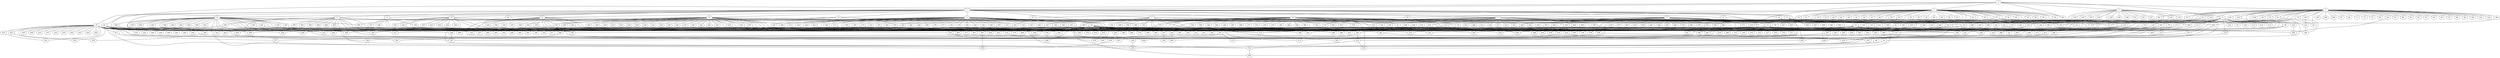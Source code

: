 
graph graphname {
    0 -- 1
0 -- 2
0 -- 3
0 -- 4
0 -- 5
0 -- 465
0 -- 46
0 -- 218
1 -- 6
1 -- 7
1 -- 8
1 -- 9
1 -- 10
1 -- 11
1 -- 12
1 -- 13
1 -- 14
1 -- 15
1 -- 16
1 -- 17
1 -- 18
1 -- 19
1 -- 20
1 -- 21
1 -- 22
1 -- 23
1 -- 24
1 -- 25
1 -- 26
1 -- 386
2 -- 27
2 -- 28
2 -- 29
2 -- 30
2 -- 31
2 -- 32
2 -- 33
2 -- 34
2 -- 35
2 -- 36
2 -- 37
2 -- 38
2 -- 39
2 -- 40
2 -- 41
2 -- 42
2 -- 43
2 -- 44
2 -- 45
2 -- 46
2 -- 47
2 -- 48
2 -- 49
2 -- 50
2 -- 51
2 -- 52
2 -- 53
2 -- 54
2 -- 55
2 -- 56
2 -- 57
2 -- 58
2 -- 59
2 -- 60
2 -- 61
2 -- 62
2 -- 63
2 -- 64
2 -- 65
2 -- 209
2 -- 316
2 -- 143
3 -- 66
3 -- 67
3 -- 68
3 -- 69
3 -- 70
3 -- 71
3 -- 72
3 -- 73
3 -- 74
3 -- 75
3 -- 76
3 -- 77
3 -- 78
3 -- 79
3 -- 80
3 -- 81
3 -- 82
3 -- 83
3 -- 84
3 -- 85
3 -- 86
3 -- 87
3 -- 88
3 -- 89
3 -- 90
3 -- 91
3 -- 92
3 -- 93
3 -- 94
3 -- 95
3 -- 96
3 -- 97
3 -- 98
3 -- 99
3 -- 100
3 -- 101
3 -- 102
3 -- 103
3 -- 104
3 -- 105
3 -- 106
3 -- 107
3 -- 108
3 -- 109
4 -- 110
4 -- 111
4 -- 112
4 -- 113
4 -- 114
4 -- 115
4 -- 116
4 -- 117
4 -- 118
4 -- 119
4 -- 120
4 -- 121
4 -- 122
4 -- 123
4 -- 124
5 -- 128
5 -- 130
5 -- 131
5 -- 132
5 -- 133
5 -- 134
5 -- 129
5 -- 136
5 -- 137
5 -- 138
5 -- 135
5 -- 139
5 -- 125
5 -- 126
5 -- 127
5 -- 330
6 -- 140
6 -- 141
6 -- 142
6 -- 143
6 -- 144
6 -- 145
6 -- 146
6 -- 147
6 -- 148
6 -- 149
6 -- 150
6 -- 151
6 -- 152
6 -- 153
6 -- 154
6 -- 155
6 -- 156
6 -- 157
6 -- 158
6 -- 159
6 -- 160
6 -- 161
6 -- 162
6 -- 163
6 -- 164
6 -- 165
6 -- 166
6 -- 167
6 -- 168
6 -- 169
6 -- 170
6 -- 171
6 -- 172
6 -- 173
6 -- 174
6 -- 175
6 -- 176
6 -- 177
6 -- 178
6 -- 179
6 -- 180
6 -- 181
6 -- 182
6 -- 183
6 -- 184
7 -- 192
7 -- 194
7 -- 195
7 -- 193
7 -- 185
7 -- 186
7 -- 187
7 -- 188
7 -- 189
7 -- 190
7 -- 191
7 -- 31
7 -- 379
8 -- 196
8 -- 197
8 -- 198
8 -- 199
8 -- 471
9 -- 200
9 -- 201
9 -- 202
9 -- 203
9 -- 204
9 -- 205
9 -- 206
9 -- 207
9 -- 208
9 -- 209
9 -- 210
9 -- 211
9 -- 212
9 -- 213
9 -- 214
9 -- 215
9 -- 216
9 -- 217
9 -- 218
9 -- 219
9 -- 220
9 -- 225
9 -- 193
9 -- 74
9 -- 28
9 -- 147
10 -- 221
10 -- 222
10 -- 223
10 -- 224
10 -- 225
10 -- 226
10 -- 227
10 -- 228
10 -- 229
10 -- 230
10 -- 231
10 -- 232
10 -- 233
10 -- 234
10 -- 235
10 -- 236
10 -- 237
10 -- 238
10 -- 239
10 -- 240
10 -- 241
10 -- 242
10 -- 243
10 -- 244
10 -- 245
10 -- 246
10 -- 247
10 -- 248
10 -- 249
10 -- 250
10 -- 251
10 -- 252
10 -- 253
10 -- 254
11 -- 256
11 -- 258
11 -- 259
11 -- 260
11 -- 261
11 -- 262
11 -- 257
11 -- 264
11 -- 265
11 -- 266
11 -- 267
11 -- 268
11 -- 269
11 -- 270
11 -- 271
11 -- 272
11 -- 273
11 -- 274
11 -- 275
11 -- 276
11 -- 277
11 -- 278
11 -- 279
11 -- 280
11 -- 263
11 -- 255
12 -- 281
12 -- 282
12 -- 283
12 -- 284
12 -- 285
12 -- 286
12 -- 287
12 -- 288
12 -- 289
12 -- 290
12 -- 291
12 -- 292
12 -- 293
12 -- 294
12 -- 295
12 -- 296
12 -- 297
12 -- 298
12 -- 299
12 -- 300
12 -- 301
12 -- 302
12 -- 303
12 -- 304
12 -- 305
12 -- 306
12 -- 307
12 -- 308
12 -- 33
13 -- 309
13 -- 310
13 -- 311
13 -- 312
13 -- 313
13 -- 314
13 -- 315
13 -- 316
13 -- 317
13 -- 318
13 -- 319
13 -- 228
13 -- 113
14 -- 320
14 -- 322
14 -- 323
14 -- 324
14 -- 325
14 -- 326
14 -- 321
14 -- 328
14 -- 329
14 -- 330
14 -- 327
14 -- 332
14 -- 333
14 -- 331
14 -- 295
15 -- 334
15 -- 335
15 -- 336
15 -- 337
15 -- 338
15 -- 339
15 -- 340
15 -- 341
15 -- 342
15 -- 343
15 -- 344
15 -- 345
15 -- 346
15 -- 347
15 -- 348
15 -- 349
15 -- 350
15 -- 253
16 -- 384
16 -- 386
16 -- 387
16 -- 388
16 -- 385
16 -- 351
16 -- 352
16 -- 353
16 -- 354
16 -- 355
16 -- 356
16 -- 357
16 -- 358
16 -- 359
16 -- 360
16 -- 361
16 -- 362
16 -- 363
16 -- 364
16 -- 365
16 -- 366
16 -- 367
16 -- 368
16 -- 369
16 -- 370
16 -- 371
16 -- 372
16 -- 373
16 -- 374
16 -- 375
16 -- 376
16 -- 377
16 -- 378
16 -- 379
16 -- 380
16 -- 381
16 -- 382
16 -- 383
16 -- 31
17 -- 389
17 -- 390
17 -- 391
17 -- 392
17 -- 393
17 -- 394
17 -- 395
17 -- 396
17 -- 397
17 -- 398
17 -- 399
17 -- 400
17 -- 401
17 -- 127
17 -- 286
18 -- 402
18 -- 403
18 -- 404
18 -- 405
18 -- 406
18 -- 407
18 -- 408
18 -- 409
18 -- 410
18 -- 411
18 -- 412
18 -- 413
18 -- 414
18 -- 415
18 -- 416
18 -- 417
18 -- 418
18 -- 419
18 -- 420
18 -- 421
18 -- 422
18 -- 423
18 -- 424
18 -- 425
18 -- 426
19 -- 427
19 -- 428
19 -- 429
19 -- 430
19 -- 103
20 -- 431
20 -- 432
20 -- 433
20 -- 434
20 -- 435
20 -- 436
20 -- 437
20 -- 438
20 -- 439
20 -- 440
20 -- 441
20 -- 442
20 -- 443
20 -- 444
20 -- 445
20 -- 446
20 -- 341
20 -- 388
21 -- 28
21 -- 368
22 -- 448
22 -- 447
22 -- 370
22 -- 337
22 -- 285
23 -- 450
23 -- 451
23 -- 452
23 -- 453
23 -- 454
23 -- 449
23 -- 456
23 -- 457
23 -- 458
23 -- 455
23 -- 460
23 -- 461
23 -- 462
23 -- 463
23 -- 459
23 -- 421
24 -- 464
24 -- 465
24 -- 466
24 -- 467
24 -- 468
24 -- 469
24 -- 470
24 -- 471
24 -- 472
24 -- 473
24 -- 474
24 -- 475
24 -- 476
24 -- 477
24 -- 478
24 -- 479
24 -- 480
24 -- 481
24 -- 482
24 -- 483
24 -- 484
24 -- 485
24 -- 486
24 -- 487
24 -- 488
24 -- 489
24 -- 490
24 -- 456
25 -- 491
25 -- 492
25 -- 493
25 -- 494
25 -- 495
25 -- 496
25 -- 497
25 -- 498
25 -- 499
25 -- 218
26 -- 468
28 -- 29
30 -- 265
32 -- 77
32 -- 195
32 -- 307
34 -- 76
36 -- 489
37 -- 210
37 -- 107
38 -- 78
38 -- 489
38 -- 244
41 -- 361
44 -- 470
44 -- 409
45 -- 384
45 -- 228
47 -- 391
47 -- 400
48 -- 107
49 -- 228
49 -- 448
50 -- 428
50 -- 211
52 -- 354
53 -- 331
54 -- 458
57 -- 464
58 -- 141
63 -- 187
64 -- 222
65 -- 157
66 -- 445
66 -- 475
69 -- 121
70 -- 357
72 -- 144
77 -- 309
78 -- 429
79 -- 265
79 -- 356
81 -- 181
81 -- 187
81 -- 83
82 -- 306
84 -- 269
85 -- 285
86 -- 484
89 -- 333
91 -- 174
91 -- 383
96 -- 347
103 -- 489
103 -- 414
105 -- 487
107 -- 494
107 -- 350
107 -- 116
110 -- 321
111 -- 493
116 -- 407
117 -- 297
117 -- 223
117 -- 433
118 -- 449
118 -- 231
118 -- 344
119 -- 433
120 -- 484
121 -- 356
123 -- 407
125 -- 392
125 -- 469
126 -- 239
126 -- 325
126 -- 175
126 -- 366
127 -- 228
127 -- 399
127 -- 231
129 -- 463
130 -- 241
130 -- 348
133 -- 221
134 -- 152
135 -- 386
135 -- 244
136 -- 170
139 -- 479
141 -- 194
141 -- 175
142 -- 170
143 -- 175
143 -- 180
147 -- 289
150 -- 294
152 -- 190
152 -- 153
153 -- 185
155 -- 480
156 -- 332
157 -- 438
158 -- 199
158 -- 362
160 -- 274
160 -- 254
161 -- 387
162 -- 379
162 -- 306
167 -- 333
167 -- 284
170 -- 258
171 -- 174
172 -- 402
173 -- 455
173 -- 302
175 -- 286
180 -- 182
180 -- 319
183 -- 376
186 -- 482
195 -- 341
198 -- 280
200 -- 488
200 -- 359
205 -- 344
206 -- 407
207 -- 463
208 -- 293
209 -- 280
211 -- 247
211 -- 286
213 -- 487
213 -- 238
214 -- 387
214 -- 321
215 -- 349
218 -- 397
218 -- 327
218 -- 336
218 -- 279
220 -- 298
221 -- 475
222 -- 380
223 -- 433
225 -- 489
227 -- 462
233 -- 481
239 -- 442
239 -- 343
241 -- 316
244 -- 488
247 -- 406
247 -- 272
250 -- 290
251 -- 312
253 -- 412
253 -- 392
254 -- 429
254 -- 496
256 -- 388
256 -- 261
257 -- 483
258 -- 286
264 -- 342
265 -- 433
266 -- 407
269 -- 407
271 -- 343
273 -- 362
278 -- 435
281 -- 482
281 -- 478
284 -- 307
287 -- 384
288 -- 299
291 -- 391
295 -- 451
297 -- 435
297 -- 397
299 -- 403
300 -- 454
319 -- 354
319 -- 333
320 -- 483
322 -- 417
324 -- 386
327 -- 350
330 -- 437
331 -- 391
333 -- 456
337 -- 425
339 -- 377
340 -- 483
345 -- 380
346 -- 387
357 -- 417
358 -- 445
362 -- 433
368 -- 384
373 -- 446
376 -- 468
378 -- 379
386 -- 401
387 -- 439
395 -- 404
411 -- 477
416 -- 418
422 -- 434
435 -- 439
454 -- 469
457 -- 473
472 -- 478
475 -- 498

}
